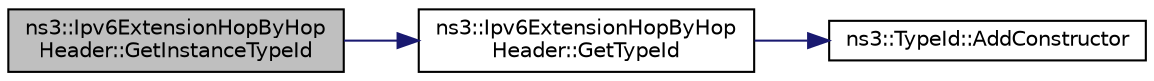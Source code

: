 digraph "ns3::Ipv6ExtensionHopByHopHeader::GetInstanceTypeId"
{
 // LATEX_PDF_SIZE
  edge [fontname="Helvetica",fontsize="10",labelfontname="Helvetica",labelfontsize="10"];
  node [fontname="Helvetica",fontsize="10",shape=record];
  rankdir="LR";
  Node1 [label="ns3::Ipv6ExtensionHopByHop\lHeader::GetInstanceTypeId",height=0.2,width=0.4,color="black", fillcolor="grey75", style="filled", fontcolor="black",tooltip="Get the instance type ID."];
  Node1 -> Node2 [color="midnightblue",fontsize="10",style="solid",fontname="Helvetica"];
  Node2 [label="ns3::Ipv6ExtensionHopByHop\lHeader::GetTypeId",height=0.2,width=0.4,color="black", fillcolor="white", style="filled",URL="$classns3_1_1_ipv6_extension_hop_by_hop_header.html#a3b06232fde28ec872ad4028ea6de0a51",tooltip="Get the type identificator."];
  Node2 -> Node3 [color="midnightblue",fontsize="10",style="solid",fontname="Helvetica"];
  Node3 [label="ns3::TypeId::AddConstructor",height=0.2,width=0.4,color="black", fillcolor="white", style="filled",URL="$classns3_1_1_type_id.html#a06aaf693dc4dbe69b805d942c893ee64",tooltip="Record in this TypeId the fact that the default constructor is accessible."];
}
